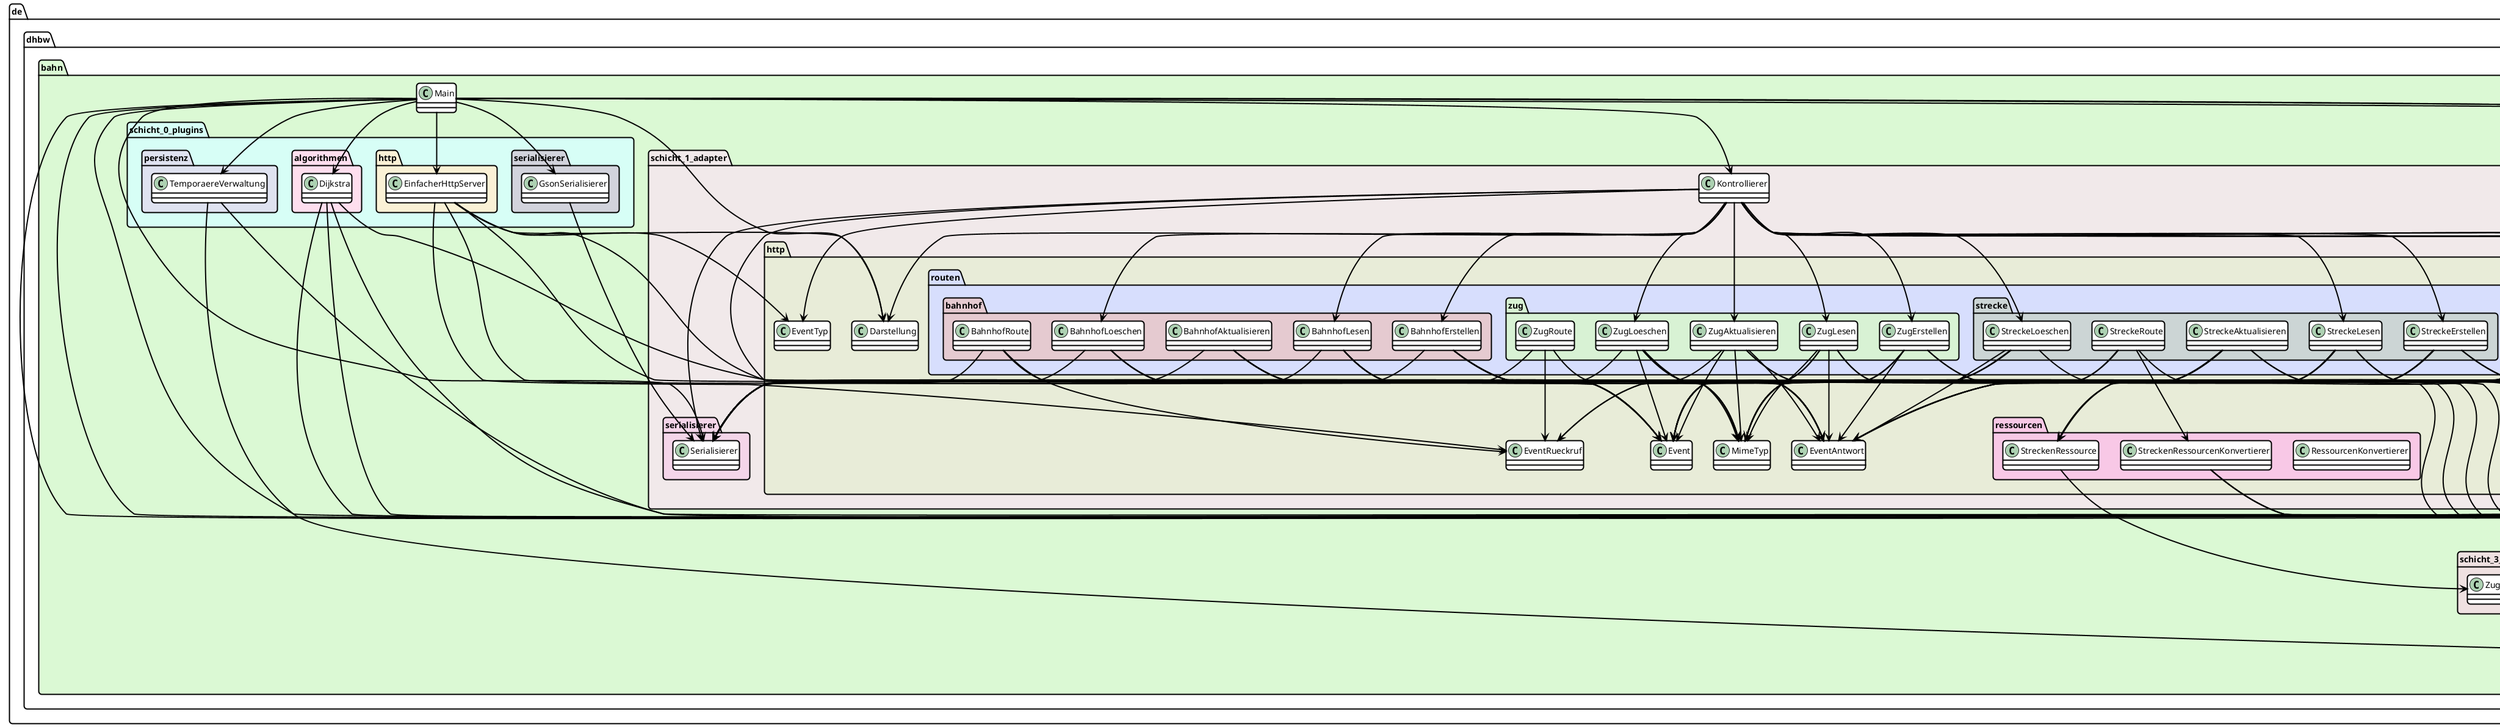 
@startuml
<style>
    classDiagram{
        FontColor Black
        BackgroundColor White
        LineThickness 2
        LineColor Black
        RoundCorner 10
    }

</style>
skinparam useBetaStyle true
package de.dhbw.bahn #dbf9d4{
class Main{
}
package de.dhbw.bahn.schicht_2_anwendung #dafdfa{
class DuplikatFehler{
}
package de.dhbw.bahn.schicht_2_anwendung.crud #f3defe{
class EntitaetenAufsicht{
}
class Verwaltung{
}
}
package de.dhbw.bahn.schicht_2_anwendung.wegfinder #cfeae7{
class StreckenBerechner{
}
class StreckenNetz{
}
class WegFinder{
}
class BahnhofsKnoten{
}
class StreckenKante{
}
}
}
package de.dhbw.bahn.schicht_3_domaene #efe1e1{
class Strecke{
}
class Zug{
}
class ZugTyp{
}
class Bahnhof{
}
}
package de.dhbw.bahn.schicht_4_abstraktion #edf5cc{
class Identifizierbar{
}
package de.dhbw.bahn.schicht_4_abstraktion.graph #f1dbdf{
class Graph{
}
class Kante{
}
class Knoten{
}
}
}
package de.dhbw.bahn.schicht_1_adapter #f1e9ea{
class Kontrollierer{
}
package de.dhbw.bahn.schicht_1_adapter.http #e8ecd8{
class Darstellung{
}
class EventAntwort{
}
class EventTyp{
}
class Event{
}
class EventRueckruf{
}
class MimeTyp{
}
package de.dhbw.bahn.schicht_1_adapter.http.routen #d7defd{
package de.dhbw.bahn.schicht_1_adapter.http.routen.berechnungen #caf9e6{
class SchnellsteStreckeLesen{
}
class StreckenBerechnungRoute{
}
class KuerzesteStreckeLesen{
}
}
package de.dhbw.bahn.schicht_1_adapter.http.routen.bahnhof #e5cad0{
class BahnhofLoeschen{
}
class BahnhofRoute{
}
class BahnhofLesen{
}
class BahnhofAktualisieren{
}
class BahnhofErstellen{
}
}
package de.dhbw.bahn.schicht_1_adapter.http.routen.zug #d8f2d4{
class ZugLesen{
}
class ZugAktualisieren{
}
class ZugRoute{
}
class ZugLoeschen{
}
class ZugErstellen{
}
}
package de.dhbw.bahn.schicht_1_adapter.http.routen.strecke #ccd5d5{
class StreckeAktualisieren{
}
class StreckeLesen{
}
class StreckeLoeschen{
}
class StreckeRoute{
}
class StreckeErstellen{
}
}
}
package de.dhbw.bahn.schicht_1_adapter.http.ressourcen #f8c8e6{
class RessourcenKonvertierer{
}
class StreckenRessource{
}
class StreckenRessourcenKonvertierer{
}
}
}
package de.dhbw.bahn.schicht_1_adapter.serialisierer #f4d5e9{
class Serialisierer{
}
}
}
package de.dhbw.bahn.schicht_0_plugins #d7fef6{
package de.dhbw.bahn.schicht_0_plugins.persistenz #dfe2f0{
class TemporaereVerwaltung{
}
}
package de.dhbw.bahn.schicht_0_plugins.http #faf1d6{
class EinfacherHttpServer{
}
}
package de.dhbw.bahn.schicht_0_plugins.algorithmen #fedeee{
class Dijkstra{
}
}
package de.dhbw.bahn.schicht_0_plugins.serialisierer #d2d3dc{
class GsonSerialisierer{
}
}
}
}
Main --> Dijkstra
Main --> EinfacherHttpServer
Main --> TemporaereVerwaltung
Main --> GsonSerialisierer
Main --> Kontrollierer
Main --> Darstellung
Main --> Serialisierer
Main --> Verwaltung
Main --> EntitaetenAufsicht
Main --> WegFinder
Main --> Bahnhof
Main --> Strecke
Main --> Zug
EntitaetenAufsicht --> Bahnhof
EntitaetenAufsicht --> DuplikatFehler
EntitaetenAufsicht --> Strecke
EntitaetenAufsicht --> Zug
Verwaltung --> Identifizierbar
StreckenBerechner --> Verwaltung
StreckenBerechner --> Bahnhof
StreckenBerechner --> Strecke
StreckenBerechner --> Zug
StreckenNetz --> DuplikatFehler
StreckenNetz --> Bahnhof
StreckenNetz --> Graph
WegFinder --> Graph
WegFinder --> Kante
WegFinder --> Knoten
BahnhofsKnoten --> Bahnhof
BahnhofsKnoten --> Knoten
StreckenKante --> Strecke
StreckenKante --> Kante
StreckenKante --> Knoten
Strecke --> Identifizierbar
Zug --> Identifizierbar
Bahnhof --> Identifizierbar
Kante --> Identifizierbar
Knoten --> Identifizierbar
Kontrollierer --> EventTyp
Kontrollierer --> Event
Kontrollierer --> Darstellung
Kontrollierer --> BahnhofLoeschen
Kontrollierer --> BahnhofLesen
Kontrollierer --> BahnhofErstellen
Kontrollierer --> KuerzesteStreckeLesen
Kontrollierer --> SchnellsteStreckeLesen
Kontrollierer --> StreckeLoeschen
Kontrollierer --> StreckeLesen
Kontrollierer --> StreckeErstellen
Kontrollierer --> ZugLoeschen
Kontrollierer --> ZugLesen
Kontrollierer --> ZugErstellen
Kontrollierer --> ZugAktualisieren
Kontrollierer --> Serialisierer
Kontrollierer --> EntitaetenAufsicht
Kontrollierer --> WegFinder
SchnellsteStreckeLesen --> Serialisierer
SchnellsteStreckeLesen --> EntitaetenAufsicht
SchnellsteStreckeLesen --> WegFinder
SchnellsteStreckeLesen --> Bahnhof
SchnellsteStreckeLesen --> Strecke
SchnellsteStreckeLesen --> Zug
StreckenBerechnungRoute --> EventAntwort
StreckenBerechnungRoute --> Event
StreckenBerechnungRoute --> EventRueckruf
StreckenBerechnungRoute --> MimeTyp
StreckenBerechnungRoute --> Serialisierer
StreckenBerechnungRoute --> EntitaetenAufsicht
StreckenBerechnungRoute --> WegFinder
StreckenBerechnungRoute --> StreckenBerechner
StreckenBerechnungRoute --> Bahnhof
StreckenBerechnungRoute --> Strecke
StreckenBerechnungRoute --> Zug
KuerzesteStreckeLesen --> Serialisierer
KuerzesteStreckeLesen --> EntitaetenAufsicht
KuerzesteStreckeLesen --> StreckenKante
KuerzesteStreckeLesen --> WegFinder
KuerzesteStreckeLesen --> Bahnhof
KuerzesteStreckeLesen --> Strecke
KuerzesteStreckeLesen --> Zug
BahnhofLoeschen --> EventAntwort
BahnhofLoeschen --> Event
BahnhofLoeschen --> MimeTyp
BahnhofLoeschen --> Serialisierer
BahnhofLoeschen --> EntitaetenAufsicht
BahnhofRoute --> EventRueckruf
BahnhofRoute --> Serialisierer
BahnhofRoute --> EntitaetenAufsicht
BahnhofLesen --> EventAntwort
BahnhofLesen --> Event
BahnhofLesen --> MimeTyp
BahnhofLesen --> Serialisierer
BahnhofLesen --> EntitaetenAufsicht
BahnhofLesen --> Bahnhof
BahnhofAktualisieren --> EventAntwort
BahnhofAktualisieren --> Event
BahnhofAktualisieren --> MimeTyp
BahnhofAktualisieren --> Serialisierer
BahnhofAktualisieren --> EntitaetenAufsicht
BahnhofAktualisieren --> Bahnhof
BahnhofErstellen --> EventAntwort
BahnhofErstellen --> Event
BahnhofErstellen --> MimeTyp
BahnhofErstellen --> Serialisierer
BahnhofErstellen --> EntitaetenAufsicht
BahnhofErstellen --> Bahnhof
ZugLesen --> EventAntwort
ZugLesen --> Event
ZugLesen --> MimeTyp
ZugLesen --> Serialisierer
ZugLesen --> EntitaetenAufsicht
ZugLesen --> Zug
ZugAktualisieren --> EventAntwort
ZugAktualisieren --> Event
ZugAktualisieren --> MimeTyp
ZugAktualisieren --> Serialisierer
ZugAktualisieren --> EntitaetenAufsicht
ZugAktualisieren --> Zug
ZugRoute --> EventRueckruf
ZugRoute --> Serialisierer
ZugRoute --> EntitaetenAufsicht
ZugLoeschen --> EventAntwort
ZugLoeschen --> Event
ZugLoeschen --> MimeTyp
ZugLoeschen --> Serialisierer
ZugLoeschen --> EntitaetenAufsicht
ZugErstellen --> EventAntwort
ZugErstellen --> Event
ZugErstellen --> MimeTyp
ZugErstellen --> Serialisierer
ZugErstellen --> EntitaetenAufsicht
ZugErstellen --> Zug
StreckeAktualisieren --> EventAntwort
StreckeAktualisieren --> Event
StreckeAktualisieren --> MimeTyp
StreckeAktualisieren --> StreckenRessource
StreckeAktualisieren --> Serialisierer
StreckeAktualisieren --> EntitaetenAufsicht
StreckeAktualisieren --> Strecke
StreckeLesen --> EventAntwort
StreckeLesen --> Event
StreckeLesen --> MimeTyp
StreckeLesen --> StreckenRessource
StreckeLesen --> Serialisierer
StreckeLesen --> EntitaetenAufsicht
StreckeLesen --> Strecke
StreckeLoeschen --> EventAntwort
StreckeLoeschen --> Event
StreckeLoeschen --> MimeTyp
StreckeLoeschen --> Serialisierer
StreckeLoeschen --> EntitaetenAufsicht
StreckeRoute --> EventRueckruf
StreckeRoute --> StreckenRessourcenKonvertierer
StreckeRoute --> Serialisierer
StreckeRoute --> EntitaetenAufsicht
StreckeErstellen --> EventAntwort
StreckeErstellen --> Event
StreckeErstellen --> MimeTyp
StreckeErstellen --> StreckenRessource
StreckeErstellen --> Serialisierer
StreckeErstellen --> EntitaetenAufsicht
StreckeErstellen --> Strecke
StreckenRessource --> ZugTyp
StreckenRessourcenKonvertierer --> Verwaltung
StreckenRessourcenKonvertierer --> Bahnhof
StreckenRessourcenKonvertierer --> Strecke

TemporaereVerwaltung --> Verwaltung
TemporaereVerwaltung --> Identifizierbar
EinfacherHttpServer --> Darstellung
EinfacherHttpServer --> Event
EinfacherHttpServer --> EventAntwort
EinfacherHttpServer --> EventRueckruf
EinfacherHttpServer --> MimeTyp
EinfacherHttpServer --> EventTyp
Dijkstra --> WegFinder
Dijkstra --> Graph
Dijkstra --> Kante
Dijkstra --> Knoten
GsonSerialisierer --> Serialisierer

@enduml

